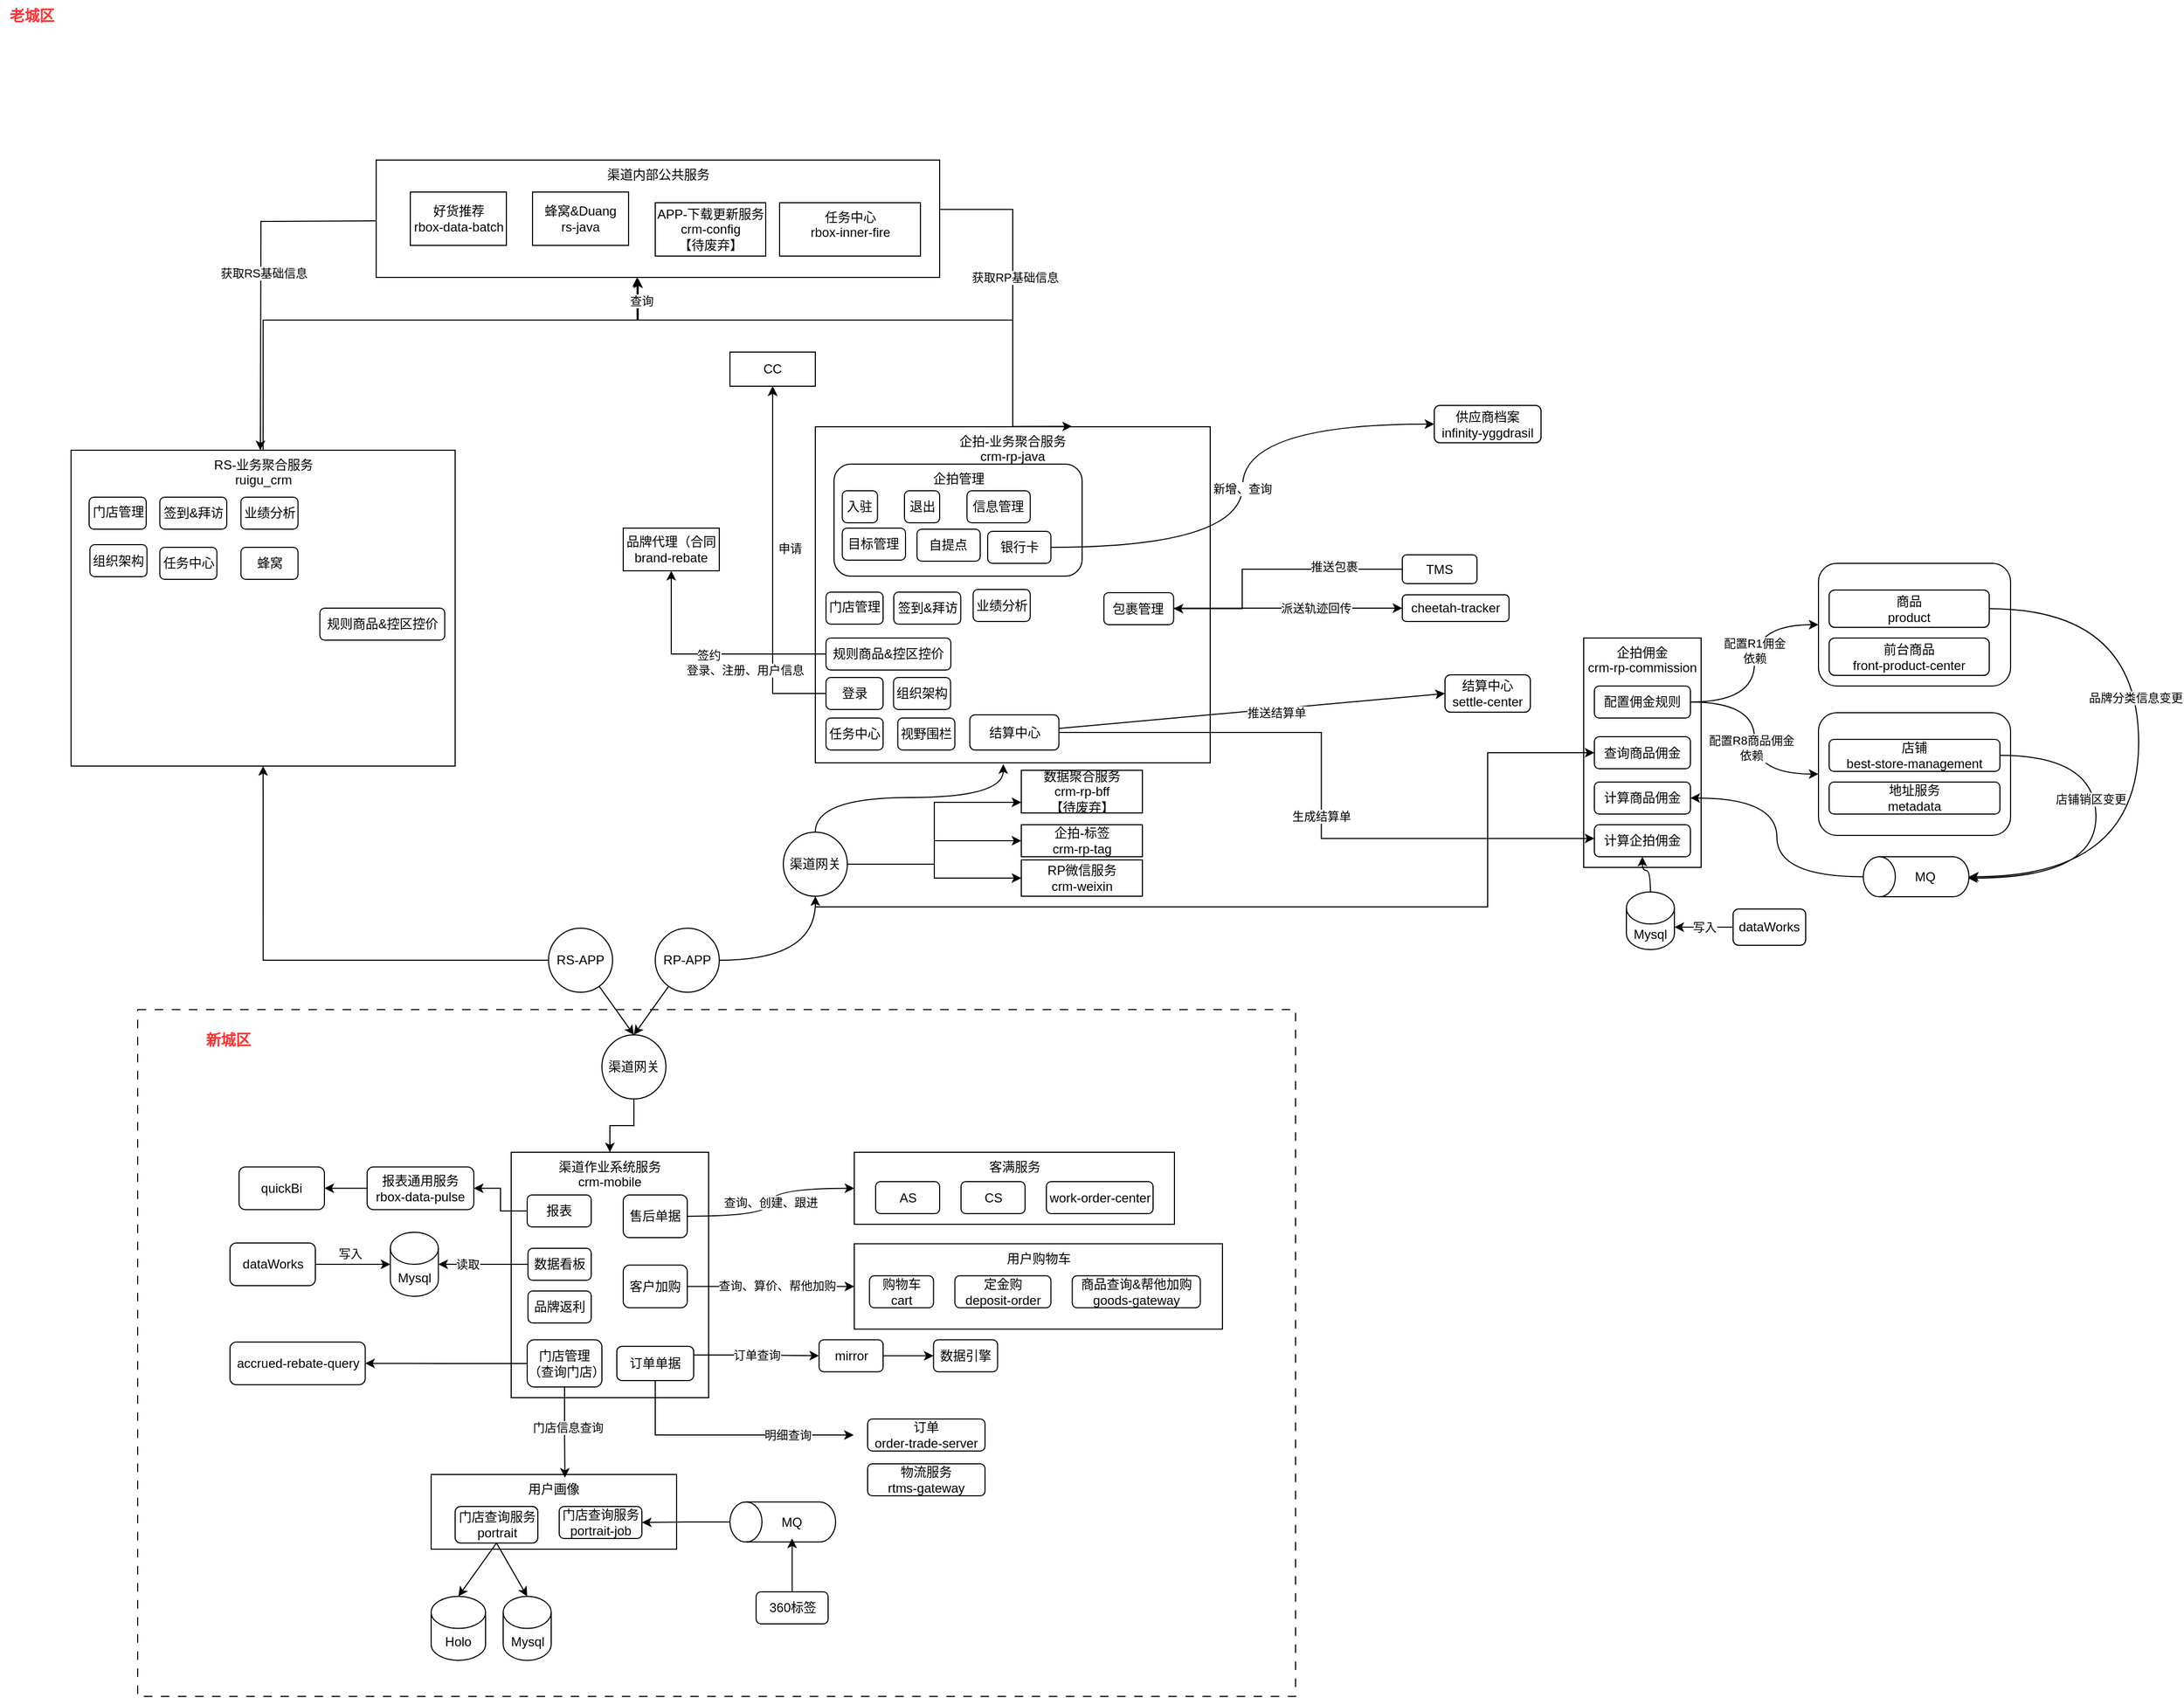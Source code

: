 <mxfile version="24.7.17">
  <diagram name="第 1 页" id="co3uCJApPV4dkqmszSku">
    <mxGraphModel dx="3267" dy="3685" grid="1" gridSize="10" guides="1" tooltips="1" connect="1" arrows="1" fold="1" page="1" pageScale="1" pageWidth="827" pageHeight="1169" math="0" shadow="0">
      <root>
        <mxCell id="0" />
        <mxCell id="1" parent="0" />
        <mxCell id="Z9NHNM5eDo6izXRrwf1n-255" value="订单明细&lt;div&gt;&lt;br/&gt;&lt;/div&gt;" style="rounded=0;whiteSpace=wrap;html=1;verticalAlign=top;" vertex="1" parent="1">
          <mxGeometry x="519" y="-210" width="130" height="120" as="geometry" />
        </mxCell>
        <mxCell id="Z9NHNM5eDo6izXRrwf1n-284" style="edgeStyle=orthogonalEdgeStyle;rounded=0;orthogonalLoop=1;jettySize=auto;html=1;" edge="1" parent="1">
          <mxGeometry relative="1" as="geometry">
            <mxPoint x="-40" y="-1088" as="targetPoint" />
            <mxPoint x="68.5" y="-1303" as="sourcePoint" />
          </mxGeometry>
        </mxCell>
        <mxCell id="Z9NHNM5eDo6izXRrwf1n-285" value="获取RS基础信息" style="edgeLabel;html=1;align=center;verticalAlign=middle;resizable=0;points=[];" vertex="1" connectable="0" parent="Z9NHNM5eDo6izXRrwf1n-284">
          <mxGeometry x="-0.029" y="2" relative="1" as="geometry">
            <mxPoint as="offset" />
          </mxGeometry>
        </mxCell>
        <mxCell id="Z9NHNM5eDo6izXRrwf1n-218" value="渠道内部公共服务" style="rounded=0;whiteSpace=wrap;html=1;verticalAlign=top;" vertex="1" parent="1">
          <mxGeometry x="68.5" y="-1360" width="528" height="110" as="geometry" />
        </mxCell>
        <mxCell id="Z9NHNM5eDo6izXRrwf1n-158" value="" style="rounded=1;whiteSpace=wrap;html=1;" vertex="1" parent="1">
          <mxGeometry x="1420" y="-842" width="180" height="115" as="geometry" />
        </mxCell>
        <mxCell id="Z9NHNM5eDo6izXRrwf1n-156" value="" style="rounded=1;whiteSpace=wrap;html=1;" vertex="1" parent="1">
          <mxGeometry x="1420" y="-982" width="180" height="115" as="geometry" />
        </mxCell>
        <mxCell id="Z9NHNM5eDo6izXRrwf1n-84" value="" style="rounded=0;whiteSpace=wrap;html=1;dashed=1;dashPattern=8 8;shadow=0;glass=0;" vertex="1" parent="1">
          <mxGeometry x="-155" y="-563.75" width="1085" height="643.75" as="geometry" />
        </mxCell>
        <mxCell id="Z9NHNM5eDo6izXRrwf1n-20" value="用户购物车" style="rounded=0;whiteSpace=wrap;html=1;verticalAlign=top;" vertex="1" parent="1">
          <mxGeometry x="516.5" y="-344.25" width="345" height="80" as="geometry" />
        </mxCell>
        <mxCell id="Z9NHNM5eDo6izXRrwf1n-1" value="" style="rounded=0;orthogonalLoop=1;jettySize=auto;html=1;" edge="1" parent="1" source="Z9NHNM5eDo6izXRrwf1n-2">
          <mxGeometry relative="1" as="geometry">
            <mxPoint x="310" y="-540" as="targetPoint" />
          </mxGeometry>
        </mxCell>
        <mxCell id="Z9NHNM5eDo6izXRrwf1n-272" style="edgeStyle=orthogonalEdgeStyle;rounded=0;orthogonalLoop=1;jettySize=auto;html=1;entryX=0.5;entryY=1;entryDx=0;entryDy=0;" edge="1" parent="1" source="Z9NHNM5eDo6izXRrwf1n-2" target="Z9NHNM5eDo6izXRrwf1n-89">
          <mxGeometry relative="1" as="geometry" />
        </mxCell>
        <mxCell id="Z9NHNM5eDo6izXRrwf1n-2" value="RS-APP" style="ellipse;whiteSpace=wrap;html=1;aspect=fixed;" vertex="1" parent="1">
          <mxGeometry x="230" y="-640" width="60" height="60" as="geometry" />
        </mxCell>
        <mxCell id="Z9NHNM5eDo6izXRrwf1n-3" style="rounded=0;orthogonalLoop=1;jettySize=auto;html=1;entryX=0.5;entryY=0;entryDx=0;entryDy=0;" edge="1" parent="1" source="Z9NHNM5eDo6izXRrwf1n-4" target="Z9NHNM5eDo6izXRrwf1n-7">
          <mxGeometry relative="1" as="geometry">
            <mxPoint x="315" y="-540" as="targetPoint" />
          </mxGeometry>
        </mxCell>
        <mxCell id="Z9NHNM5eDo6izXRrwf1n-104" value="" style="edgeStyle=orthogonalEdgeStyle;rounded=0;orthogonalLoop=1;jettySize=auto;html=1;curved=1;" edge="1" parent="1" source="Z9NHNM5eDo6izXRrwf1n-4" target="Z9NHNM5eDo6izXRrwf1n-99">
          <mxGeometry relative="1" as="geometry" />
        </mxCell>
        <mxCell id="Z9NHNM5eDo6izXRrwf1n-4" value="RP-APP" style="ellipse;whiteSpace=wrap;html=1;aspect=fixed;" vertex="1" parent="1">
          <mxGeometry x="330" y="-640" width="60" height="60" as="geometry" />
        </mxCell>
        <mxCell id="Z9NHNM5eDo6izXRrwf1n-6" style="edgeStyle=orthogonalEdgeStyle;rounded=0;orthogonalLoop=1;jettySize=auto;html=1;entryX=0.5;entryY=0;entryDx=0;entryDy=0;" edge="1" parent="1" source="Z9NHNM5eDo6izXRrwf1n-7" target="Z9NHNM5eDo6izXRrwf1n-8">
          <mxGeometry relative="1" as="geometry" />
        </mxCell>
        <mxCell id="Z9NHNM5eDo6izXRrwf1n-7" value="渠道网关" style="ellipse;whiteSpace=wrap;html=1;aspect=fixed;" vertex="1" parent="1">
          <mxGeometry x="280" y="-540" width="60" height="60" as="geometry" />
        </mxCell>
        <mxCell id="Z9NHNM5eDo6izXRrwf1n-8" value="渠道作业系统服务&lt;br&gt;crm-mobile" style="rounded=0;whiteSpace=wrap;html=1;align=center;verticalAlign=top;" vertex="1" parent="1">
          <mxGeometry x="195" y="-430" width="185" height="230" as="geometry" />
        </mxCell>
        <mxCell id="Z9NHNM5eDo6izXRrwf1n-81" value="查询、创建、跟进" style="edgeStyle=orthogonalEdgeStyle;rounded=0;orthogonalLoop=1;jettySize=auto;html=1;entryX=0;entryY=0.5;entryDx=0;entryDy=0;curved=1;" edge="1" parent="1" source="Z9NHNM5eDo6izXRrwf1n-9" target="Z9NHNM5eDo6izXRrwf1n-10">
          <mxGeometry relative="1" as="geometry" />
        </mxCell>
        <mxCell id="Z9NHNM5eDo6izXRrwf1n-9" value="售后单据" style="rounded=1;whiteSpace=wrap;html=1;" vertex="1" parent="1">
          <mxGeometry x="300" y="-390" width="60" height="40" as="geometry" />
        </mxCell>
        <mxCell id="Z9NHNM5eDo6izXRrwf1n-10" value="客满服务&lt;div&gt;&lt;br&gt;&lt;/div&gt;" style="rounded=0;whiteSpace=wrap;html=1;verticalAlign=top;" vertex="1" parent="1">
          <mxGeometry x="516.5" y="-430" width="300" height="67.5" as="geometry" />
        </mxCell>
        <mxCell id="Z9NHNM5eDo6izXRrwf1n-11" value="AS" style="rounded=1;whiteSpace=wrap;html=1;" vertex="1" parent="1">
          <mxGeometry x="536.5" y="-402.5" width="60" height="30" as="geometry" />
        </mxCell>
        <mxCell id="Z9NHNM5eDo6izXRrwf1n-12" value="CS" style="rounded=1;whiteSpace=wrap;html=1;" vertex="1" parent="1">
          <mxGeometry x="616.5" y="-402.5" width="60" height="30" as="geometry" />
        </mxCell>
        <mxCell id="Z9NHNM5eDo6izXRrwf1n-13" value="work-order-center" style="rounded=1;whiteSpace=wrap;html=1;" vertex="1" parent="1">
          <mxGeometry x="696.5" y="-402.5" width="100" height="30" as="geometry" />
        </mxCell>
        <mxCell id="Z9NHNM5eDo6izXRrwf1n-17" value="购物车&lt;br&gt;cart" style="rounded=1;whiteSpace=wrap;html=1;" vertex="1" parent="1">
          <mxGeometry x="530.75" y="-314.25" width="60" height="30" as="geometry" />
        </mxCell>
        <mxCell id="Z9NHNM5eDo6izXRrwf1n-18" value="定金购&lt;br&gt;deposit-order" style="rounded=1;whiteSpace=wrap;html=1;" vertex="1" parent="1">
          <mxGeometry x="610.75" y="-314.25" width="90" height="30" as="geometry" />
        </mxCell>
        <mxCell id="Z9NHNM5eDo6izXRrwf1n-19" value="商品查询&amp;amp;帮他加购&lt;br&gt;goods-gateway" style="rounded=1;whiteSpace=wrap;html=1;" vertex="1" parent="1">
          <mxGeometry x="720.75" y="-314.25" width="120" height="30" as="geometry" />
        </mxCell>
        <mxCell id="Z9NHNM5eDo6izXRrwf1n-245" value="订单查询" style="edgeStyle=orthogonalEdgeStyle;rounded=0;orthogonalLoop=1;jettySize=auto;html=1;entryX=0;entryY=0.5;entryDx=0;entryDy=0;" edge="1" parent="1" source="Z9NHNM5eDo6izXRrwf1n-21" target="Z9NHNM5eDo6izXRrwf1n-235">
          <mxGeometry relative="1" as="geometry">
            <Array as="points">
              <mxPoint x="420" y="-240" />
              <mxPoint x="420" y="-240" />
            </Array>
          </mxGeometry>
        </mxCell>
        <mxCell id="Z9NHNM5eDo6izXRrwf1n-249" style="edgeStyle=orthogonalEdgeStyle;rounded=0;orthogonalLoop=1;jettySize=auto;html=1;entryX=-0.023;entryY=0.375;entryDx=0;entryDy=0;entryPerimeter=0;" edge="1" parent="1" source="Z9NHNM5eDo6izXRrwf1n-21" target="Z9NHNM5eDo6izXRrwf1n-255">
          <mxGeometry relative="1" as="geometry">
            <mxPoint x="480" y="-165" as="targetPoint" />
            <Array as="points">
              <mxPoint x="330" y="-165" />
            </Array>
          </mxGeometry>
        </mxCell>
        <mxCell id="Z9NHNM5eDo6izXRrwf1n-252" value="明细查询" style="edgeLabel;html=1;align=center;verticalAlign=middle;resizable=0;points=[];" vertex="1" connectable="0" parent="Z9NHNM5eDo6izXRrwf1n-249">
          <mxGeometry x="0.128" relative="1" as="geometry">
            <mxPoint x="41" as="offset" />
          </mxGeometry>
        </mxCell>
        <mxCell id="Z9NHNM5eDo6izXRrwf1n-21" value="订单单据" style="rounded=1;whiteSpace=wrap;html=1;" vertex="1" parent="1">
          <mxGeometry x="294" y="-248.18" width="72" height="32.12" as="geometry" />
        </mxCell>
        <mxCell id="Z9NHNM5eDo6izXRrwf1n-258" style="edgeStyle=orthogonalEdgeStyle;rounded=0;orthogonalLoop=1;jettySize=auto;html=1;entryX=1;entryY=0.5;entryDx=0;entryDy=0;" edge="1" parent="1" source="Z9NHNM5eDo6izXRrwf1n-22" target="Z9NHNM5eDo6izXRrwf1n-257">
          <mxGeometry relative="1" as="geometry" />
        </mxCell>
        <mxCell id="Z9NHNM5eDo6izXRrwf1n-22" value="门店管理&lt;div&gt;（查询门店）&lt;/div&gt;" style="rounded=1;whiteSpace=wrap;html=1;" vertex="1" parent="1">
          <mxGeometry x="210" y="-254.25" width="70" height="44.25" as="geometry" />
        </mxCell>
        <mxCell id="Z9NHNM5eDo6izXRrwf1n-45" style="edgeStyle=orthogonalEdgeStyle;rounded=0;orthogonalLoop=1;jettySize=auto;html=1;exitX=0;exitY=0.5;exitDx=0;exitDy=0;entryX=1;entryY=0.5;entryDx=0;entryDy=0;" edge="1" parent="1" source="Z9NHNM5eDo6izXRrwf1n-23" target="Z9NHNM5eDo6izXRrwf1n-46">
          <mxGeometry relative="1" as="geometry">
            <mxPoint x="130" y="-370" as="targetPoint" />
          </mxGeometry>
        </mxCell>
        <mxCell id="Z9NHNM5eDo6izXRrwf1n-23" value="报表" style="rounded=1;whiteSpace=wrap;html=1;" vertex="1" parent="1">
          <mxGeometry x="210" y="-390" width="60" height="30" as="geometry" />
        </mxCell>
        <mxCell id="Z9NHNM5eDo6izXRrwf1n-24" value="数据看板" style="rounded=1;whiteSpace=wrap;html=1;" vertex="1" parent="1">
          <mxGeometry x="210.75" y="-340" width="59.25" height="30" as="geometry" />
        </mxCell>
        <mxCell id="Z9NHNM5eDo6izXRrwf1n-25" value="用户画像" style="rounded=0;whiteSpace=wrap;html=1;verticalAlign=top;" vertex="1" parent="1">
          <mxGeometry x="120" y="-128" width="230" height="70" as="geometry" />
        </mxCell>
        <mxCell id="Z9NHNM5eDo6izXRrwf1n-27" value="门店查询服务&lt;div&gt;portrait&lt;br&gt;&lt;/div&gt;" style="rounded=1;whiteSpace=wrap;html=1;" vertex="1" parent="1">
          <mxGeometry x="142.5" y="-98" width="77.5" height="34.25" as="geometry" />
        </mxCell>
        <mxCell id="Z9NHNM5eDo6izXRrwf1n-28" value="门店查询服务&lt;div&gt;portrait-job&lt;br&gt;&lt;/div&gt;" style="rounded=1;whiteSpace=wrap;html=1;" vertex="1" parent="1">
          <mxGeometry x="240" y="-98" width="77.5" height="30" as="geometry" />
        </mxCell>
        <mxCell id="Z9NHNM5eDo6izXRrwf1n-36" value="" style="group" vertex="1" connectable="0" parent="1">
          <mxGeometry x="400" y="-102.25" width="116.5" height="68.25" as="geometry" />
        </mxCell>
        <mxCell id="Z9NHNM5eDo6izXRrwf1n-33" value="" style="shape=cylinder3;whiteSpace=wrap;html=1;boundedLbl=1;backgroundOutline=1;size=15;rotation=-90;" vertex="1" parent="Z9NHNM5eDo6izXRrwf1n-36">
          <mxGeometry x="30.75" y="-30.75" width="37.5" height="99" as="geometry" />
        </mxCell>
        <mxCell id="Z9NHNM5eDo6izXRrwf1n-34" value="MQ" style="text;html=1;align=center;verticalAlign=middle;whiteSpace=wrap;rounded=0;" vertex="1" parent="Z9NHNM5eDo6izXRrwf1n-36">
          <mxGeometry x="28.25" y="4.25" width="60" height="30" as="geometry" />
        </mxCell>
        <mxCell id="Z9NHNM5eDo6izXRrwf1n-42" style="edgeStyle=orthogonalEdgeStyle;rounded=0;orthogonalLoop=1;jettySize=auto;html=1;exitX=0.5;exitY=0;exitDx=0;exitDy=0;entryX=0.5;entryY=1;entryDx=0;entryDy=0;" edge="1" parent="1" source="Z9NHNM5eDo6izXRrwf1n-39" target="Z9NHNM5eDo6izXRrwf1n-34">
          <mxGeometry relative="1" as="geometry" />
        </mxCell>
        <mxCell id="Z9NHNM5eDo6izXRrwf1n-39" value="&lt;div&gt;360标签&lt;/div&gt;" style="rounded=1;whiteSpace=wrap;html=1;" vertex="1" parent="1">
          <mxGeometry x="424.5" y="-18" width="67.5" height="30" as="geometry" />
        </mxCell>
        <mxCell id="Z9NHNM5eDo6izXRrwf1n-41" style="edgeStyle=orthogonalEdgeStyle;rounded=0;orthogonalLoop=1;jettySize=auto;html=1;exitX=0.5;exitY=0;exitDx=0;exitDy=0;exitPerimeter=0;entryX=1;entryY=0.5;entryDx=0;entryDy=0;" edge="1" parent="1" source="Z9NHNM5eDo6izXRrwf1n-33" target="Z9NHNM5eDo6izXRrwf1n-28">
          <mxGeometry relative="1" as="geometry" />
        </mxCell>
        <mxCell id="Z9NHNM5eDo6izXRrwf1n-48" value="" style="edgeStyle=orthogonalEdgeStyle;rounded=0;orthogonalLoop=1;jettySize=auto;html=1;" edge="1" parent="1" source="Z9NHNM5eDo6izXRrwf1n-46" target="Z9NHNM5eDo6izXRrwf1n-47">
          <mxGeometry relative="1" as="geometry" />
        </mxCell>
        <mxCell id="Z9NHNM5eDo6izXRrwf1n-46" value="报表通用服务&lt;br&gt;rbox-data-pulse" style="rounded=1;whiteSpace=wrap;html=1;" vertex="1" parent="1">
          <mxGeometry x="60" y="-416.25" width="100" height="40" as="geometry" />
        </mxCell>
        <mxCell id="Z9NHNM5eDo6izXRrwf1n-47" value="quickBi" style="whiteSpace=wrap;html=1;rounded=1;" vertex="1" parent="1">
          <mxGeometry x="-60" y="-416.25" width="80" height="40" as="geometry" />
        </mxCell>
        <mxCell id="Z9NHNM5eDo6izXRrwf1n-49" value="dataWorks" style="whiteSpace=wrap;html=1;rounded=1;" vertex="1" parent="1">
          <mxGeometry x="-68.5" y="-345" width="80" height="40" as="geometry" />
        </mxCell>
        <mxCell id="Z9NHNM5eDo6izXRrwf1n-50" value="Mysql" style="shape=cylinder3;whiteSpace=wrap;html=1;boundedLbl=1;backgroundOutline=1;size=15;" vertex="1" parent="1">
          <mxGeometry x="81.75" y="-355" width="45" height="60" as="geometry" />
        </mxCell>
        <mxCell id="Z9NHNM5eDo6izXRrwf1n-51" style="edgeStyle=orthogonalEdgeStyle;rounded=0;orthogonalLoop=1;jettySize=auto;html=1;entryX=0;entryY=0.5;entryDx=0;entryDy=0;entryPerimeter=0;" edge="1" parent="1" source="Z9NHNM5eDo6izXRrwf1n-49" target="Z9NHNM5eDo6izXRrwf1n-50">
          <mxGeometry relative="1" as="geometry" />
        </mxCell>
        <mxCell id="Z9NHNM5eDo6izXRrwf1n-53" value="写入" style="edgeLabel;html=1;align=center;verticalAlign=middle;resizable=0;points=[];" vertex="1" connectable="0" parent="Z9NHNM5eDo6izXRrwf1n-51">
          <mxGeometry x="-0.08" y="4" relative="1" as="geometry">
            <mxPoint y="-6" as="offset" />
          </mxGeometry>
        </mxCell>
        <mxCell id="Z9NHNM5eDo6izXRrwf1n-55" style="edgeStyle=orthogonalEdgeStyle;rounded=0;orthogonalLoop=1;jettySize=auto;html=1;exitX=0;exitY=0.5;exitDx=0;exitDy=0;entryX=1;entryY=0.5;entryDx=0;entryDy=0;entryPerimeter=0;" edge="1" parent="1" source="Z9NHNM5eDo6izXRrwf1n-24" target="Z9NHNM5eDo6izXRrwf1n-50">
          <mxGeometry relative="1" as="geometry" />
        </mxCell>
        <mxCell id="Z9NHNM5eDo6izXRrwf1n-56" value="读取" style="edgeLabel;html=1;align=center;verticalAlign=middle;resizable=0;points=[];" vertex="1" connectable="0" parent="Z9NHNM5eDo6izXRrwf1n-55">
          <mxGeometry x="-0.096" y="2" relative="1" as="geometry">
            <mxPoint x="-19" y="-2" as="offset" />
          </mxGeometry>
        </mxCell>
        <mxCell id="Z9NHNM5eDo6izXRrwf1n-62" value="Holo" style="shape=cylinder3;whiteSpace=wrap;html=1;boundedLbl=1;backgroundOutline=1;size=15;" vertex="1" parent="1">
          <mxGeometry x="120" y="-13.75" width="51" height="60" as="geometry" />
        </mxCell>
        <mxCell id="Z9NHNM5eDo6izXRrwf1n-69" value="Mysql" style="shape=cylinder3;whiteSpace=wrap;html=1;boundedLbl=1;backgroundOutline=1;size=15;" vertex="1" parent="1">
          <mxGeometry x="187.5" y="-13.75" width="45" height="60" as="geometry" />
        </mxCell>
        <mxCell id="Z9NHNM5eDo6izXRrwf1n-70" style="rounded=0;orthogonalLoop=1;jettySize=auto;html=1;exitX=0.5;exitY=1;exitDx=0;exitDy=0;entryX=0.5;entryY=0;entryDx=0;entryDy=0;entryPerimeter=0;" edge="1" parent="1" source="Z9NHNM5eDo6izXRrwf1n-27" target="Z9NHNM5eDo6izXRrwf1n-62">
          <mxGeometry relative="1" as="geometry" />
        </mxCell>
        <mxCell id="Z9NHNM5eDo6izXRrwf1n-72" style="rounded=0;orthogonalLoop=1;jettySize=auto;html=1;exitX=0.5;exitY=1;exitDx=0;exitDy=0;entryX=0.5;entryY=0;entryDx=0;entryDy=0;entryPerimeter=0;" edge="1" parent="1" source="Z9NHNM5eDo6izXRrwf1n-27" target="Z9NHNM5eDo6izXRrwf1n-69">
          <mxGeometry relative="1" as="geometry" />
        </mxCell>
        <mxCell id="Z9NHNM5eDo6izXRrwf1n-74" style="edgeStyle=orthogonalEdgeStyle;rounded=0;orthogonalLoop=1;jettySize=auto;html=1;entryX=0.545;entryY=0.043;entryDx=0;entryDy=0;entryPerimeter=0;" edge="1" parent="1" source="Z9NHNM5eDo6izXRrwf1n-22" target="Z9NHNM5eDo6izXRrwf1n-25">
          <mxGeometry relative="1" as="geometry" />
        </mxCell>
        <mxCell id="Z9NHNM5eDo6izXRrwf1n-75" value="门店信息查询" style="edgeLabel;html=1;align=center;verticalAlign=middle;resizable=0;points=[];" vertex="1" connectable="0" parent="Z9NHNM5eDo6izXRrwf1n-74">
          <mxGeometry x="-0.085" y="4" relative="1" as="geometry">
            <mxPoint x="-1" y="-1" as="offset" />
          </mxGeometry>
        </mxCell>
        <mxCell id="Z9NHNM5eDo6izXRrwf1n-79" style="edgeStyle=orthogonalEdgeStyle;rounded=0;orthogonalLoop=1;jettySize=auto;html=1;entryX=0;entryY=0.5;entryDx=0;entryDy=0;" edge="1" parent="1" source="Z9NHNM5eDo6izXRrwf1n-78" target="Z9NHNM5eDo6izXRrwf1n-20">
          <mxGeometry relative="1" as="geometry" />
        </mxCell>
        <mxCell id="Z9NHNM5eDo6izXRrwf1n-80" value="查询、算价、帮他加购" style="edgeLabel;html=1;align=center;verticalAlign=middle;resizable=0;points=[];" vertex="1" connectable="0" parent="Z9NHNM5eDo6izXRrwf1n-79">
          <mxGeometry x="0.067" y="1" relative="1" as="geometry">
            <mxPoint as="offset" />
          </mxGeometry>
        </mxCell>
        <mxCell id="Z9NHNM5eDo6izXRrwf1n-78" value="客户加购" style="rounded=1;whiteSpace=wrap;html=1;" vertex="1" parent="1">
          <mxGeometry x="300" y="-324.25" width="60" height="40" as="geometry" />
        </mxCell>
        <mxCell id="Z9NHNM5eDo6izXRrwf1n-85" value="&lt;b&gt;&lt;font color=&quot;#ff3333&quot; style=&quot;font-size: 14px;&quot;&gt;新城区&lt;/font&gt;&lt;/b&gt;" style="text;html=1;align=center;verticalAlign=middle;whiteSpace=wrap;rounded=0;" vertex="1" parent="1">
          <mxGeometry x="-100" y="-550" width="60" height="30" as="geometry" />
        </mxCell>
        <mxCell id="Z9NHNM5eDo6izXRrwf1n-88" value="&lt;b&gt;&lt;font color=&quot;#ff3333&quot; style=&quot;font-size: 14px;&quot;&gt;老城区&lt;/font&gt;&lt;/b&gt;" style="text;html=1;align=center;verticalAlign=middle;whiteSpace=wrap;rounded=0;" vertex="1" parent="1">
          <mxGeometry x="-284" y="-1510" width="60" height="30" as="geometry" />
        </mxCell>
        <mxCell id="Z9NHNM5eDo6izXRrwf1n-89" value="&lt;div&gt;RS-业务聚合服务&lt;/div&gt;ruigu_crm" style="rounded=0;whiteSpace=wrap;html=1;verticalAlign=top;" vertex="1" parent="1">
          <mxGeometry x="-217.38" y="-1088" width="359.88" height="296" as="geometry" />
        </mxCell>
        <mxCell id="Z9NHNM5eDo6izXRrwf1n-90" value="企拍佣金&lt;br&gt;crm-rp-commission" style="rounded=0;whiteSpace=wrap;html=1;verticalAlign=top;" vertex="1" parent="1">
          <mxGeometry x="1200" y="-912" width="110" height="215" as="geometry" />
        </mxCell>
        <mxCell id="Z9NHNM5eDo6izXRrwf1n-91" value="数据聚合服务&lt;br&gt;crm-rp-bff&lt;br&gt;【待废弃】" style="rounded=0;whiteSpace=wrap;html=1;" vertex="1" parent="1">
          <mxGeometry x="673" y="-788" width="113.5" height="40" as="geometry" />
        </mxCell>
        <mxCell id="Z9NHNM5eDo6izXRrwf1n-92" value="企拍-业务聚合服务&lt;br&gt;crm-rp-java" style="rounded=0;whiteSpace=wrap;html=1;horizontal=1;verticalAlign=top;" vertex="1" parent="1">
          <mxGeometry x="480" y="-1110" width="370" height="315" as="geometry" />
        </mxCell>
        <mxCell id="Z9NHNM5eDo6izXRrwf1n-93" value="&lt;div&gt;&lt;span style=&quot;background-color: initial;&quot;&gt;任务中心&lt;br&gt;rbox-inner-fire&lt;/span&gt;&lt;br&gt;&lt;/div&gt;" style="rounded=0;whiteSpace=wrap;html=1;verticalAlign=top;" vertex="1" parent="1">
          <mxGeometry x="446.5" y="-1320" width="132" height="50" as="geometry" />
        </mxCell>
        <mxCell id="Z9NHNM5eDo6izXRrwf1n-94" value="APP-下载更新服务&lt;br&gt;crm-config&lt;br&gt;【待废弃】" style="rounded=0;whiteSpace=wrap;html=1;" vertex="1" parent="1">
          <mxGeometry x="330" y="-1320" width="103.5" height="50" as="geometry" />
        </mxCell>
        <mxCell id="Z9NHNM5eDo6izXRrwf1n-95" value="RP微信服务&lt;br&gt;crm-weixin" style="rounded=0;whiteSpace=wrap;html=1;" vertex="1" parent="1">
          <mxGeometry x="673" y="-704" width="113.5" height="34" as="geometry" />
        </mxCell>
        <mxCell id="Z9NHNM5eDo6izXRrwf1n-96" value="企拍-标签&lt;br&gt;crm-rp-tag" style="rounded=0;whiteSpace=wrap;html=1;" vertex="1" parent="1">
          <mxGeometry x="673" y="-737" width="113.5" height="30" as="geometry" />
        </mxCell>
        <mxCell id="Z9NHNM5eDo6izXRrwf1n-145" style="edgeStyle=orthogonalEdgeStyle;rounded=0;orthogonalLoop=1;jettySize=auto;html=1;entryX=0;entryY=0.5;entryDx=0;entryDy=0;" edge="1" parent="1" source="Z9NHNM5eDo6izXRrwf1n-99" target="Z9NHNM5eDo6izXRrwf1n-96">
          <mxGeometry relative="1" as="geometry" />
        </mxCell>
        <mxCell id="Z9NHNM5eDo6izXRrwf1n-185" style="edgeStyle=orthogonalEdgeStyle;rounded=0;orthogonalLoop=1;jettySize=auto;html=1;entryX=0;entryY=0.5;entryDx=0;entryDy=0;" edge="1" parent="1" source="Z9NHNM5eDo6izXRrwf1n-99" target="Z9NHNM5eDo6izXRrwf1n-95">
          <mxGeometry relative="1" as="geometry" />
        </mxCell>
        <mxCell id="Z9NHNM5eDo6izXRrwf1n-209" style="edgeStyle=orthogonalEdgeStyle;rounded=0;orthogonalLoop=1;jettySize=auto;html=1;entryX=0;entryY=0.75;entryDx=0;entryDy=0;" edge="1" parent="1" source="Z9NHNM5eDo6izXRrwf1n-99" target="Z9NHNM5eDo6izXRrwf1n-91">
          <mxGeometry relative="1" as="geometry" />
        </mxCell>
        <mxCell id="Z9NHNM5eDo6izXRrwf1n-226" style="edgeStyle=orthogonalEdgeStyle;rounded=0;orthogonalLoop=1;jettySize=auto;html=1;entryX=0;entryY=0.5;entryDx=0;entryDy=0;" edge="1" parent="1" source="Z9NHNM5eDo6izXRrwf1n-99" target="Z9NHNM5eDo6izXRrwf1n-149">
          <mxGeometry relative="1" as="geometry">
            <Array as="points">
              <mxPoint x="480" y="-660" />
              <mxPoint x="1110" y="-660" />
              <mxPoint x="1110" y="-804" />
            </Array>
          </mxGeometry>
        </mxCell>
        <mxCell id="Z9NHNM5eDo6izXRrwf1n-99" value="渠道网关" style="ellipse;whiteSpace=wrap;html=1;aspect=fixed;direction=south;" vertex="1" parent="1">
          <mxGeometry x="450" y="-730" width="60" height="60" as="geometry" />
        </mxCell>
        <mxCell id="Z9NHNM5eDo6izXRrwf1n-105" value="&lt;div&gt;蜂窝&amp;amp;Duang&lt;br&gt;rs-java&lt;br&gt;&lt;/div&gt;" style="rounded=0;whiteSpace=wrap;html=1;" vertex="1" parent="1">
          <mxGeometry x="215" y="-1330" width="90" height="50" as="geometry" />
        </mxCell>
        <mxCell id="Z9NHNM5eDo6izXRrwf1n-106" value="&lt;div&gt;好货推荐&lt;br&gt;rbox-data-batch&lt;br&gt;&lt;/div&gt;" style="rounded=0;whiteSpace=wrap;html=1;" vertex="1" parent="1">
          <mxGeometry x="100.5" y="-1330" width="90" height="50" as="geometry" />
        </mxCell>
        <mxCell id="Z9NHNM5eDo6izXRrwf1n-109" value="组织架构" style="rounded=1;whiteSpace=wrap;html=1;" vertex="1" parent="1">
          <mxGeometry x="553.25" y="-875" width="53.5" height="30" as="geometry" />
        </mxCell>
        <mxCell id="Z9NHNM5eDo6izXRrwf1n-112" value="企拍管理" style="rounded=1;whiteSpace=wrap;html=1;horizontal=1;verticalAlign=top;" vertex="1" parent="1">
          <mxGeometry x="497.5" y="-1075" width="232.5" height="105" as="geometry" />
        </mxCell>
        <mxCell id="Z9NHNM5eDo6izXRrwf1n-207" style="rounded=0;orthogonalLoop=1;jettySize=auto;html=1;entryX=0;entryY=0.5;entryDx=0;entryDy=0;edgeStyle=orthogonalEdgeStyle;" edge="1" parent="1" source="Z9NHNM5eDo6izXRrwf1n-113" target="Z9NHNM5eDo6izXRrwf1n-206">
          <mxGeometry relative="1" as="geometry">
            <Array as="points">
              <mxPoint x="1010" y="-940" />
            </Array>
          </mxGeometry>
        </mxCell>
        <mxCell id="Z9NHNM5eDo6izXRrwf1n-208" value="派送轨迹回传" style="edgeLabel;html=1;align=center;verticalAlign=middle;resizable=0;points=[];" vertex="1" connectable="0" parent="Z9NHNM5eDo6izXRrwf1n-207">
          <mxGeometry x="0.012" y="-3" relative="1" as="geometry">
            <mxPoint x="24" y="-3" as="offset" />
          </mxGeometry>
        </mxCell>
        <mxCell id="Z9NHNM5eDo6izXRrwf1n-113" value="包裹管理" style="rounded=1;whiteSpace=wrap;html=1;" vertex="1" parent="1">
          <mxGeometry x="750.38" y="-954.5" width="65.37" height="30" as="geometry" />
        </mxCell>
        <mxCell id="Z9NHNM5eDo6izXRrwf1n-116" value="入驻" style="rounded=1;whiteSpace=wrap;html=1;" vertex="1" parent="1">
          <mxGeometry x="505.25" y="-1050" width="33" height="30" as="geometry" />
        </mxCell>
        <mxCell id="Z9NHNM5eDo6izXRrwf1n-119" value="信息管理" style="rounded=1;whiteSpace=wrap;html=1;" vertex="1" parent="1">
          <mxGeometry x="622.12" y="-1050" width="59.25" height="30" as="geometry" />
        </mxCell>
        <mxCell id="Z9NHNM5eDo6izXRrwf1n-120" value="自提点" style="rounded=1;whiteSpace=wrap;html=1;" vertex="1" parent="1">
          <mxGeometry x="575.25" y="-1014" width="59.25" height="30" as="geometry" />
        </mxCell>
        <mxCell id="Z9NHNM5eDo6izXRrwf1n-199" style="edgeStyle=orthogonalEdgeStyle;curved=1;rounded=0;orthogonalLoop=1;jettySize=auto;html=1;entryX=0;entryY=0.5;entryDx=0;entryDy=0;" edge="1" parent="1" source="Z9NHNM5eDo6izXRrwf1n-121" target="Z9NHNM5eDo6izXRrwf1n-198">
          <mxGeometry relative="1" as="geometry" />
        </mxCell>
        <mxCell id="Z9NHNM5eDo6izXRrwf1n-200" value="新增、查询" style="edgeLabel;html=1;align=center;verticalAlign=middle;resizable=0;points=[];" vertex="1" connectable="0" parent="Z9NHNM5eDo6izXRrwf1n-199">
          <mxGeometry x="-0.009" y="1" relative="1" as="geometry">
            <mxPoint as="offset" />
          </mxGeometry>
        </mxCell>
        <mxCell id="Z9NHNM5eDo6izXRrwf1n-121" value="银行卡" style="rounded=1;whiteSpace=wrap;html=1;" vertex="1" parent="1">
          <mxGeometry x="641.5" y="-1012" width="59.25" height="30" as="geometry" />
        </mxCell>
        <mxCell id="Z9NHNM5eDo6izXRrwf1n-123" value="视野围栏" style="rounded=1;whiteSpace=wrap;html=1;" vertex="1" parent="1">
          <mxGeometry x="557.25" y="-837" width="53.5" height="30" as="geometry" />
        </mxCell>
        <mxCell id="Z9NHNM5eDo6izXRrwf1n-124" value="签到&amp;amp;拜访" style="rounded=1;whiteSpace=wrap;html=1;" vertex="1" parent="1">
          <mxGeometry x="553.5" y="-955" width="62.75" height="30" as="geometry" />
        </mxCell>
        <mxCell id="Z9NHNM5eDo6izXRrwf1n-127" value="退出" style="rounded=1;whiteSpace=wrap;html=1;" vertex="1" parent="1">
          <mxGeometry x="563.5" y="-1050" width="33" height="30" as="geometry" />
        </mxCell>
        <mxCell id="Z9NHNM5eDo6izXRrwf1n-129" value="门店管理&lt;br&gt;&lt;div&gt;&lt;br/&gt;&lt;/div&gt;" style="rounded=1;whiteSpace=wrap;html=1;horizontal=1;verticalAlign=top;" vertex="1" parent="1">
          <mxGeometry x="490" y="-955" width="53.5" height="30" as="geometry" />
        </mxCell>
        <mxCell id="Z9NHNM5eDo6izXRrwf1n-187" style="rounded=0;orthogonalLoop=1;jettySize=auto;html=1;entryX=0.091;entryY=0.874;entryDx=0;entryDy=0;entryPerimeter=0;edgeStyle=orthogonalEdgeStyle;" edge="1" parent="1" source="Z9NHNM5eDo6izXRrwf1n-132" target="Z9NHNM5eDo6izXRrwf1n-90">
          <mxGeometry relative="1" as="geometry">
            <mxPoint x="900" y="-790" as="targetPoint" />
          </mxGeometry>
        </mxCell>
        <mxCell id="Z9NHNM5eDo6izXRrwf1n-188" value="生成结算单" style="edgeLabel;html=1;align=center;verticalAlign=middle;resizable=0;points=[];" vertex="1" connectable="0" parent="Z9NHNM5eDo6izXRrwf1n-187">
          <mxGeometry x="0.078" relative="1" as="geometry">
            <mxPoint as="offset" />
          </mxGeometry>
        </mxCell>
        <mxCell id="Z9NHNM5eDo6izXRrwf1n-197" style="rounded=0;orthogonalLoop=1;jettySize=auto;html=1;entryX=0;entryY=0.5;entryDx=0;entryDy=0;" edge="1" parent="1" source="Z9NHNM5eDo6izXRrwf1n-132" target="Z9NHNM5eDo6izXRrwf1n-194">
          <mxGeometry relative="1" as="geometry">
            <mxPoint x="900" y="-880" as="targetPoint" />
          </mxGeometry>
        </mxCell>
        <mxCell id="Z9NHNM5eDo6izXRrwf1n-215" value="推送结算单" style="edgeLabel;html=1;align=center;verticalAlign=middle;resizable=0;points=[];" vertex="1" connectable="0" parent="Z9NHNM5eDo6izXRrwf1n-197">
          <mxGeometry x="-0.097" y="4" relative="1" as="geometry">
            <mxPoint x="41" y="4" as="offset" />
          </mxGeometry>
        </mxCell>
        <mxCell id="Z9NHNM5eDo6izXRrwf1n-132" value="结算中心" style="rounded=1;whiteSpace=wrap;html=1;" vertex="1" parent="1">
          <mxGeometry x="624.75" y="-840" width="83.5" height="33" as="geometry" />
        </mxCell>
        <mxCell id="Z9NHNM5eDo6izXRrwf1n-133" value="业绩分析" style="rounded=1;whiteSpace=wrap;html=1;" vertex="1" parent="1">
          <mxGeometry x="627.87" y="-957.5" width="53.5" height="30" as="geometry" />
        </mxCell>
        <mxCell id="Z9NHNM5eDo6izXRrwf1n-219" style="edgeStyle=orthogonalEdgeStyle;rounded=0;orthogonalLoop=1;jettySize=auto;html=1;entryX=0.5;entryY=1;entryDx=0;entryDy=0;" edge="1" parent="1" source="Z9NHNM5eDo6izXRrwf1n-134" target="Z9NHNM5eDo6izXRrwf1n-210">
          <mxGeometry relative="1" as="geometry">
            <mxPoint x="340" y="-980" as="targetPoint" />
          </mxGeometry>
        </mxCell>
        <mxCell id="Z9NHNM5eDo6izXRrwf1n-220" value="申请" style="edgeLabel;html=1;align=center;verticalAlign=middle;resizable=0;points=[];" vertex="1" connectable="0" parent="Z9NHNM5eDo6izXRrwf1n-219">
          <mxGeometry x="-0.011" y="-16" relative="1" as="geometry">
            <mxPoint as="offset" />
          </mxGeometry>
        </mxCell>
        <mxCell id="Z9NHNM5eDo6izXRrwf1n-229" style="edgeStyle=orthogonalEdgeStyle;rounded=0;orthogonalLoop=1;jettySize=auto;html=1;entryX=0.5;entryY=1;entryDx=0;entryDy=0;" edge="1" parent="1" source="Z9NHNM5eDo6izXRrwf1n-134" target="Z9NHNM5eDo6izXRrwf1n-221">
          <mxGeometry relative="1" as="geometry" />
        </mxCell>
        <mxCell id="Z9NHNM5eDo6izXRrwf1n-230" value="签约" style="edgeLabel;html=1;align=center;verticalAlign=middle;resizable=0;points=[];" vertex="1" connectable="0" parent="Z9NHNM5eDo6izXRrwf1n-229">
          <mxGeometry x="-0.004" y="1" relative="1" as="geometry">
            <mxPoint x="1" as="offset" />
          </mxGeometry>
        </mxCell>
        <mxCell id="Z9NHNM5eDo6izXRrwf1n-134" value="规则商品&amp;amp;控区控价" style="rounded=1;whiteSpace=wrap;html=1;" vertex="1" parent="1">
          <mxGeometry x="490" y="-912" width="117" height="30" as="geometry" />
        </mxCell>
        <mxCell id="Z9NHNM5eDo6izXRrwf1n-137" value="目标管理" style="rounded=1;whiteSpace=wrap;html=1;" vertex="1" parent="1">
          <mxGeometry x="505.25" y="-1015" width="59.25" height="30" as="geometry" />
        </mxCell>
        <mxCell id="Z9NHNM5eDo6izXRrwf1n-142" style="edgeStyle=orthogonalEdgeStyle;rounded=0;orthogonalLoop=1;jettySize=auto;html=1;entryX=0.476;entryY=1.004;entryDx=0;entryDy=0;entryPerimeter=0;curved=1;" edge="1" parent="1" source="Z9NHNM5eDo6izXRrwf1n-99" target="Z9NHNM5eDo6izXRrwf1n-92">
          <mxGeometry relative="1" as="geometry" />
        </mxCell>
        <mxCell id="Z9NHNM5eDo6izXRrwf1n-159" style="edgeStyle=orthogonalEdgeStyle;curved=1;rounded=0;orthogonalLoop=1;jettySize=auto;html=1;entryX=0;entryY=0.5;entryDx=0;entryDy=0;" edge="1" parent="1" source="Z9NHNM5eDo6izXRrwf1n-147" target="Z9NHNM5eDo6izXRrwf1n-156">
          <mxGeometry relative="1" as="geometry" />
        </mxCell>
        <mxCell id="Z9NHNM5eDo6izXRrwf1n-161" value="配置R1佣金&lt;br&gt;依赖" style="edgeLabel;html=1;align=center;verticalAlign=middle;resizable=0;points=[];" vertex="1" connectable="0" parent="Z9NHNM5eDo6izXRrwf1n-159">
          <mxGeometry x="0.122" relative="1" as="geometry">
            <mxPoint as="offset" />
          </mxGeometry>
        </mxCell>
        <mxCell id="Z9NHNM5eDo6izXRrwf1n-160" style="edgeStyle=orthogonalEdgeStyle;curved=1;rounded=0;orthogonalLoop=1;jettySize=auto;html=1;entryX=0;entryY=0.5;entryDx=0;entryDy=0;" edge="1" parent="1" source="Z9NHNM5eDo6izXRrwf1n-147" target="Z9NHNM5eDo6izXRrwf1n-158">
          <mxGeometry relative="1" as="geometry" />
        </mxCell>
        <mxCell id="Z9NHNM5eDo6izXRrwf1n-162" value="配置R8商品佣金&lt;br&gt;依赖" style="edgeLabel;html=1;align=center;verticalAlign=middle;resizable=0;points=[];" vertex="1" connectable="0" parent="Z9NHNM5eDo6izXRrwf1n-160">
          <mxGeometry x="0.099" y="-3" relative="1" as="geometry">
            <mxPoint as="offset" />
          </mxGeometry>
        </mxCell>
        <mxCell id="Z9NHNM5eDo6izXRrwf1n-147" value="配置佣金规则" style="rounded=1;whiteSpace=wrap;html=1;" vertex="1" parent="1">
          <mxGeometry x="1210" y="-867" width="90" height="30" as="geometry" />
        </mxCell>
        <mxCell id="Z9NHNM5eDo6izXRrwf1n-148" value="计算商品佣金" style="rounded=1;whiteSpace=wrap;html=1;" vertex="1" parent="1">
          <mxGeometry x="1210" y="-777" width="90" height="30" as="geometry" />
        </mxCell>
        <mxCell id="Z9NHNM5eDo6izXRrwf1n-149" value="查询商品佣金" style="rounded=1;whiteSpace=wrap;html=1;" vertex="1" parent="1">
          <mxGeometry x="1210" y="-819.5" width="90" height="30" as="geometry" />
        </mxCell>
        <mxCell id="Z9NHNM5eDo6izXRrwf1n-150" value="计算企拍佣金" style="rounded=1;whiteSpace=wrap;html=1;" vertex="1" parent="1">
          <mxGeometry x="1210" y="-737" width="90" height="30" as="geometry" />
        </mxCell>
        <mxCell id="Z9NHNM5eDo6izXRrwf1n-171" style="edgeStyle=orthogonalEdgeStyle;curved=1;rounded=0;orthogonalLoop=1;jettySize=auto;html=1;" edge="1" parent="1" source="Z9NHNM5eDo6izXRrwf1n-152">
          <mxGeometry relative="1" as="geometry">
            <mxPoint x="1560" y="-687" as="targetPoint" />
            <Array as="points">
              <mxPoint x="1680" y="-802" />
              <mxPoint x="1680" y="-687" />
            </Array>
          </mxGeometry>
        </mxCell>
        <mxCell id="Z9NHNM5eDo6izXRrwf1n-174" value="店铺销区变更" style="edgeLabel;html=1;align=center;verticalAlign=middle;resizable=0;points=[];" vertex="1" connectable="0" parent="Z9NHNM5eDo6izXRrwf1n-171">
          <mxGeometry x="-0.194" y="-5" relative="1" as="geometry">
            <mxPoint as="offset" />
          </mxGeometry>
        </mxCell>
        <mxCell id="Z9NHNM5eDo6izXRrwf1n-152" value="店铺&lt;br&gt;best-store-management" style="rounded=1;whiteSpace=wrap;html=1;" vertex="1" parent="1">
          <mxGeometry x="1430" y="-817" width="160" height="30" as="geometry" />
        </mxCell>
        <mxCell id="Z9NHNM5eDo6izXRrwf1n-153" value="地址服务&lt;br&gt;metadata" style="rounded=1;whiteSpace=wrap;html=1;" vertex="1" parent="1">
          <mxGeometry x="1430" y="-777" width="160" height="30" as="geometry" />
        </mxCell>
        <mxCell id="Z9NHNM5eDo6izXRrwf1n-154" value="前台商品&lt;br&gt;front-product-center" style="rounded=1;whiteSpace=wrap;html=1;" vertex="1" parent="1">
          <mxGeometry x="1430" y="-912" width="150" height="35" as="geometry" />
        </mxCell>
        <mxCell id="Z9NHNM5eDo6izXRrwf1n-155" value="&lt;div&gt;&lt;br&gt;&lt;/div&gt;商品&lt;br&gt;product&lt;br&gt;&lt;span style=&quot;color: rgba(0, 0, 0, 0); font-family: monospace; font-size: 0px; text-align: start; text-wrap: nowrap;&quot;&gt;%3CmxGraphModel%3E%3Croot%3E%3CmxCell%20id%3D%220%22%2F%3E%3CmxCell%20id%3D%221%22%20parent%3D%220%22%2F%3E%3CmxCell%20id%3D%222%22%20value%3D%22%E5%95%86%E5%93%81%26lt%3Bbr%26gt%3Bfront-product-center%22%20style%3D%22rounded%3D1%3BwhiteSpace%3Dwrap%3Bhtml%3D1%3B%22%20vertex%3D%221%22%20parent%3D%221%22%3E%3CmxGeometry%20x%3D%221140%22%20y%3D%22-925%22%20width%3D%22150%22%20height%3D%2235%22%20as%3D%22geometry%22%2F%3E%3C%2FmxCell%3E%3C%2Froot%3E%3C%2FmxGraphModel%3Epro&lt;/span&gt;" style="rounded=1;whiteSpace=wrap;html=1;" vertex="1" parent="1">
          <mxGeometry x="1430" y="-957" width="150" height="35" as="geometry" />
        </mxCell>
        <mxCell id="Z9NHNM5eDo6izXRrwf1n-163" value="" style="group" vertex="1" connectable="0" parent="1">
          <mxGeometry x="1462" y="-707" width="116.5" height="68.25" as="geometry" />
        </mxCell>
        <mxCell id="Z9NHNM5eDo6izXRrwf1n-164" value="" style="shape=cylinder3;whiteSpace=wrap;html=1;boundedLbl=1;backgroundOutline=1;size=15;rotation=-90;" vertex="1" parent="Z9NHNM5eDo6izXRrwf1n-163">
          <mxGeometry x="30.75" y="-30.75" width="37.5" height="99" as="geometry" />
        </mxCell>
        <mxCell id="Z9NHNM5eDo6izXRrwf1n-165" value="MQ" style="text;html=1;align=center;verticalAlign=middle;whiteSpace=wrap;rounded=0;" vertex="1" parent="Z9NHNM5eDo6izXRrwf1n-163">
          <mxGeometry x="28.25" y="4.25" width="60" height="30" as="geometry" />
        </mxCell>
        <mxCell id="Z9NHNM5eDo6izXRrwf1n-166" style="edgeStyle=orthogonalEdgeStyle;curved=1;rounded=0;orthogonalLoop=1;jettySize=auto;html=1;entryX=1;entryY=0.5;entryDx=0;entryDy=0;" edge="1" parent="1" source="Z9NHNM5eDo6izXRrwf1n-164" target="Z9NHNM5eDo6izXRrwf1n-148">
          <mxGeometry relative="1" as="geometry" />
        </mxCell>
        <mxCell id="Z9NHNM5eDo6izXRrwf1n-172" style="edgeStyle=orthogonalEdgeStyle;curved=1;rounded=0;orthogonalLoop=1;jettySize=auto;html=1;entryX=0.5;entryY=1;entryDx=0;entryDy=0;entryPerimeter=0;" edge="1" parent="1" source="Z9NHNM5eDo6izXRrwf1n-155" target="Z9NHNM5eDo6izXRrwf1n-164">
          <mxGeometry relative="1" as="geometry">
            <Array as="points">
              <mxPoint x="1720" y="-939" />
              <mxPoint x="1720" y="-688" />
            </Array>
          </mxGeometry>
        </mxCell>
        <mxCell id="Z9NHNM5eDo6izXRrwf1n-173" value="品牌分类信息变更" style="edgeLabel;html=1;align=center;verticalAlign=middle;resizable=0;points=[];" vertex="1" connectable="0" parent="Z9NHNM5eDo6izXRrwf1n-172">
          <mxGeometry x="-0.188" y="-3" relative="1" as="geometry">
            <mxPoint as="offset" />
          </mxGeometry>
        </mxCell>
        <mxCell id="Z9NHNM5eDo6izXRrwf1n-176" value="dataWorks" style="whiteSpace=wrap;html=1;rounded=1;" vertex="1" parent="1">
          <mxGeometry x="1340" y="-658" width="68" height="34" as="geometry" />
        </mxCell>
        <mxCell id="Z9NHNM5eDo6izXRrwf1n-180" style="edgeStyle=orthogonalEdgeStyle;curved=1;rounded=0;orthogonalLoop=1;jettySize=auto;html=1;entryX=0.5;entryY=1;entryDx=0;entryDy=0;" edge="1" parent="1" source="Z9NHNM5eDo6izXRrwf1n-177" target="Z9NHNM5eDo6izXRrwf1n-150">
          <mxGeometry relative="1" as="geometry" />
        </mxCell>
        <mxCell id="Z9NHNM5eDo6izXRrwf1n-177" value="Mysql" style="shape=cylinder3;whiteSpace=wrap;html=1;boundedLbl=1;backgroundOutline=1;size=15;" vertex="1" parent="1">
          <mxGeometry x="1240" y="-674" width="45" height="54" as="geometry" />
        </mxCell>
        <mxCell id="Z9NHNM5eDo6izXRrwf1n-179" value="写入" style="edgeStyle=orthogonalEdgeStyle;curved=1;rounded=0;orthogonalLoop=1;jettySize=auto;html=1;entryX=1;entryY=0;entryDx=0;entryDy=33;entryPerimeter=0;" edge="1" parent="1" source="Z9NHNM5eDo6izXRrwf1n-176" target="Z9NHNM5eDo6izXRrwf1n-177">
          <mxGeometry relative="1" as="geometry" />
        </mxCell>
        <mxCell id="Z9NHNM5eDo6izXRrwf1n-194" value="结算中心&lt;br&gt;&lt;span style=&quot;text-align: left;&quot;&gt;settle-center&lt;/span&gt;" style="rounded=1;whiteSpace=wrap;html=1;" vertex="1" parent="1">
          <mxGeometry x="1070" y="-877.5" width="80" height="35" as="geometry" />
        </mxCell>
        <mxCell id="Z9NHNM5eDo6izXRrwf1n-198" value="供应商档案&lt;br&gt;&lt;div style=&quot;text-align: left;&quot;&gt;&lt;span style=&quot;background-color: initial;&quot;&gt;infinity-yggdrasil&lt;/span&gt;&lt;/div&gt;" style="rounded=1;whiteSpace=wrap;html=1;" vertex="1" parent="1">
          <mxGeometry x="1060" y="-1130" width="100" height="35" as="geometry" />
        </mxCell>
        <mxCell id="Z9NHNM5eDo6izXRrwf1n-211" style="edgeStyle=orthogonalEdgeStyle;rounded=0;orthogonalLoop=1;jettySize=auto;html=1;entryX=1;entryY=0.5;entryDx=0;entryDy=0;" edge="1" parent="1" source="Z9NHNM5eDo6izXRrwf1n-201" target="Z9NHNM5eDo6izXRrwf1n-113">
          <mxGeometry relative="1" as="geometry">
            <Array as="points">
              <mxPoint x="880" y="-976" />
              <mxPoint x="880" y="-940" />
            </Array>
          </mxGeometry>
        </mxCell>
        <mxCell id="Z9NHNM5eDo6izXRrwf1n-213" value="推送包裹" style="edgeLabel;html=1;align=center;verticalAlign=middle;resizable=0;points=[];" vertex="1" connectable="0" parent="Z9NHNM5eDo6izXRrwf1n-211">
          <mxGeometry x="-0.486" y="-3" relative="1" as="geometry">
            <mxPoint as="offset" />
          </mxGeometry>
        </mxCell>
        <mxCell id="Z9NHNM5eDo6izXRrwf1n-201" value="TMS" style="rounded=1;whiteSpace=wrap;html=1;" vertex="1" parent="1">
          <mxGeometry x="1030" y="-990" width="70" height="27" as="geometry" />
        </mxCell>
        <mxCell id="Z9NHNM5eDo6izXRrwf1n-206" value="cheetah-tracker" style="rounded=1;whiteSpace=wrap;html=1;" vertex="1" parent="1">
          <mxGeometry x="1030" y="-952.5" width="100" height="25" as="geometry" />
        </mxCell>
        <mxCell id="Z9NHNM5eDo6izXRrwf1n-210" value="&lt;div&gt;CC&lt;/div&gt;" style="rounded=0;whiteSpace=wrap;html=1;" vertex="1" parent="1">
          <mxGeometry x="400" y="-1180" width="80" height="32" as="geometry" />
        </mxCell>
        <mxCell id="Z9NHNM5eDo6izXRrwf1n-221" value="&lt;div&gt;品牌代理（合同&lt;/div&gt;brand-rebate" style="rounded=0;whiteSpace=wrap;html=1;" vertex="1" parent="1">
          <mxGeometry x="300" y="-1015" width="90" height="40" as="geometry" />
        </mxCell>
        <mxCell id="Z9NHNM5eDo6izXRrwf1n-223" value="任务中心" style="rounded=1;whiteSpace=wrap;html=1;" vertex="1" parent="1">
          <mxGeometry x="490" y="-837" width="53.5" height="30" as="geometry" />
        </mxCell>
        <mxCell id="Z9NHNM5eDo6izXRrwf1n-231" style="edgeStyle=orthogonalEdgeStyle;rounded=0;orthogonalLoop=1;jettySize=auto;html=1;entryX=0.5;entryY=1;entryDx=0;entryDy=0;" edge="1" parent="1" source="Z9NHNM5eDo6izXRrwf1n-225" target="Z9NHNM5eDo6izXRrwf1n-210">
          <mxGeometry relative="1" as="geometry">
            <mxPoint x="340" y="-980" as="targetPoint" />
          </mxGeometry>
        </mxCell>
        <mxCell id="Z9NHNM5eDo6izXRrwf1n-232" value="登录、注册、用户信息" style="edgeLabel;html=1;align=center;verticalAlign=middle;resizable=0;points=[];" vertex="1" connectable="0" parent="Z9NHNM5eDo6izXRrwf1n-231">
          <mxGeometry x="-0.48" y="1" relative="1" as="geometry">
            <mxPoint x="-25" y="16" as="offset" />
          </mxGeometry>
        </mxCell>
        <mxCell id="Z9NHNM5eDo6izXRrwf1n-225" value="登录" style="rounded=1;whiteSpace=wrap;html=1;" vertex="1" parent="1">
          <mxGeometry x="490" y="-875" width="53.5" height="30" as="geometry" />
        </mxCell>
        <mxCell id="Z9NHNM5eDo6izXRrwf1n-246" style="edgeStyle=orthogonalEdgeStyle;rounded=0;orthogonalLoop=1;jettySize=auto;html=1;" edge="1" parent="1" source="Z9NHNM5eDo6izXRrwf1n-235" target="Z9NHNM5eDo6izXRrwf1n-236">
          <mxGeometry relative="1" as="geometry" />
        </mxCell>
        <mxCell id="Z9NHNM5eDo6izXRrwf1n-235" value="mirror" style="rounded=1;whiteSpace=wrap;html=1;" vertex="1" parent="1">
          <mxGeometry x="483.5" y="-254.25" width="60" height="30" as="geometry" />
        </mxCell>
        <mxCell id="Z9NHNM5eDo6izXRrwf1n-236" value="数据引擎" style="rounded=1;whiteSpace=wrap;html=1;" vertex="1" parent="1">
          <mxGeometry x="590.75" y="-254.25" width="60" height="30" as="geometry" />
        </mxCell>
        <mxCell id="Z9NHNM5eDo6izXRrwf1n-253" value="物流服务&lt;br&gt;rtms-gateway" style="rounded=1;whiteSpace=wrap;html=1;" vertex="1" parent="1">
          <mxGeometry x="529" y="-138" width="110" height="30" as="geometry" />
        </mxCell>
        <mxCell id="Z9NHNM5eDo6izXRrwf1n-254" value="订单&lt;br&gt;order-trade-server" style="rounded=1;whiteSpace=wrap;html=1;" vertex="1" parent="1">
          <mxGeometry x="529" y="-180" width="110" height="30" as="geometry" />
        </mxCell>
        <mxCell id="Z9NHNM5eDo6izXRrwf1n-256" value="品牌返利" style="rounded=1;whiteSpace=wrap;html=1;" vertex="1" parent="1">
          <mxGeometry x="210.75" y="-300" width="59.25" height="30" as="geometry" />
        </mxCell>
        <mxCell id="Z9NHNM5eDo6izXRrwf1n-257" value="accrued-rebate-query" style="whiteSpace=wrap;html=1;rounded=1;" vertex="1" parent="1">
          <mxGeometry x="-68.5" y="-252.13" width="126.75" height="40" as="geometry" />
        </mxCell>
        <mxCell id="Z9NHNM5eDo6izXRrwf1n-273" value="门店管理&lt;br&gt;&lt;div&gt;&lt;br/&gt;&lt;/div&gt;" style="rounded=1;whiteSpace=wrap;html=1;horizontal=1;verticalAlign=top;" vertex="1" parent="1">
          <mxGeometry x="-200.5" y="-1044" width="53.5" height="30" as="geometry" />
        </mxCell>
        <mxCell id="Z9NHNM5eDo6izXRrwf1n-274" value="签到&amp;amp;拜访" style="rounded=1;whiteSpace=wrap;html=1;" vertex="1" parent="1">
          <mxGeometry x="-134.25" y="-1044" width="62.75" height="30" as="geometry" />
        </mxCell>
        <mxCell id="Z9NHNM5eDo6izXRrwf1n-275" value="业绩分析" style="rounded=1;whiteSpace=wrap;html=1;" vertex="1" parent="1">
          <mxGeometry x="-58.25" y="-1044" width="53.5" height="30" as="geometry" />
        </mxCell>
        <mxCell id="Z9NHNM5eDo6izXRrwf1n-276" value="规则商品&amp;amp;控区控价" style="rounded=1;whiteSpace=wrap;html=1;" vertex="1" parent="1">
          <mxGeometry x="15.75" y="-940" width="117" height="30" as="geometry" />
        </mxCell>
        <mxCell id="Z9NHNM5eDo6izXRrwf1n-277" value="组织架构" style="rounded=1;whiteSpace=wrap;html=1;" vertex="1" parent="1">
          <mxGeometry x="-199.75" y="-999.5" width="53.5" height="30" as="geometry" />
        </mxCell>
        <mxCell id="Z9NHNM5eDo6izXRrwf1n-278" value="任务中心" style="rounded=1;whiteSpace=wrap;html=1;" vertex="1" parent="1">
          <mxGeometry x="-134.25" y="-997" width="53.5" height="30" as="geometry" />
        </mxCell>
        <mxCell id="Z9NHNM5eDo6izXRrwf1n-279" value="蜂窝" style="rounded=1;whiteSpace=wrap;html=1;" vertex="1" parent="1">
          <mxGeometry x="-58.25" y="-997" width="53.5" height="30" as="geometry" />
        </mxCell>
        <mxCell id="Z9NHNM5eDo6izXRrwf1n-280" style="edgeStyle=orthogonalEdgeStyle;rounded=0;orthogonalLoop=1;jettySize=auto;html=1;exitX=0.5;exitY=0;exitDx=0;exitDy=0;entryX=0.463;entryY=1;entryDx=0;entryDy=0;entryPerimeter=0;" edge="1" parent="1" source="Z9NHNM5eDo6izXRrwf1n-89" target="Z9NHNM5eDo6izXRrwf1n-218">
          <mxGeometry relative="1" as="geometry">
            <Array as="points">
              <mxPoint x="-37" y="-1210" />
              <mxPoint x="313" y="-1210" />
            </Array>
          </mxGeometry>
        </mxCell>
        <mxCell id="Z9NHNM5eDo6izXRrwf1n-282" style="edgeStyle=orthogonalEdgeStyle;rounded=0;orthogonalLoop=1;jettySize=auto;html=1;exitX=0.5;exitY=0;exitDx=0;exitDy=0;entryX=0.465;entryY=1.009;entryDx=0;entryDy=0;entryPerimeter=0;" edge="1" parent="1" source="Z9NHNM5eDo6izXRrwf1n-92" target="Z9NHNM5eDo6izXRrwf1n-218">
          <mxGeometry relative="1" as="geometry">
            <Array as="points">
              <mxPoint x="665" y="-1210" />
              <mxPoint x="314" y="-1210" />
            </Array>
          </mxGeometry>
        </mxCell>
        <mxCell id="Z9NHNM5eDo6izXRrwf1n-283" value="查询" style="edgeLabel;html=1;align=center;verticalAlign=middle;resizable=0;points=[];" vertex="1" connectable="0" parent="Z9NHNM5eDo6izXRrwf1n-282">
          <mxGeometry x="0.914" y="-3" relative="1" as="geometry">
            <mxPoint as="offset" />
          </mxGeometry>
        </mxCell>
        <mxCell id="Z9NHNM5eDo6izXRrwf1n-287" style="edgeStyle=orthogonalEdgeStyle;rounded=0;orthogonalLoop=1;jettySize=auto;html=1;entryX=0.65;entryY=-0.001;entryDx=0;entryDy=0;entryPerimeter=0;exitX=1.001;exitY=0.42;exitDx=0;exitDy=0;exitPerimeter=0;" edge="1" parent="1" source="Z9NHNM5eDo6izXRrwf1n-218" target="Z9NHNM5eDo6izXRrwf1n-92">
          <mxGeometry relative="1" as="geometry">
            <Array as="points">
              <mxPoint x="665" y="-1314" />
              <mxPoint x="665" y="-1110" />
            </Array>
          </mxGeometry>
        </mxCell>
        <mxCell id="Z9NHNM5eDo6izXRrwf1n-288" value="获取RP基础信息" style="edgeLabel;html=1;align=center;verticalAlign=middle;resizable=0;points=[];" vertex="1" connectable="0" parent="Z9NHNM5eDo6izXRrwf1n-287">
          <mxGeometry x="0.065" y="-1" relative="1" as="geometry">
            <mxPoint x="3" y="-42" as="offset" />
          </mxGeometry>
        </mxCell>
      </root>
    </mxGraphModel>
  </diagram>
</mxfile>
